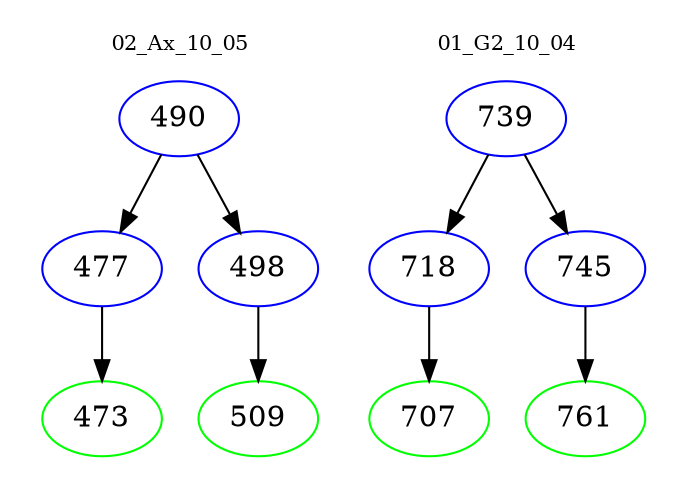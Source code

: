 digraph{
subgraph cluster_0 {
color = white
label = "02_Ax_10_05";
fontsize=10;
T0_490 [label="490", color="blue"]
T0_490 -> T0_477 [color="black"]
T0_477 [label="477", color="blue"]
T0_477 -> T0_473 [color="black"]
T0_473 [label="473", color="green"]
T0_490 -> T0_498 [color="black"]
T0_498 [label="498", color="blue"]
T0_498 -> T0_509 [color="black"]
T0_509 [label="509", color="green"]
}
subgraph cluster_1 {
color = white
label = "01_G2_10_04";
fontsize=10;
T1_739 [label="739", color="blue"]
T1_739 -> T1_718 [color="black"]
T1_718 [label="718", color="blue"]
T1_718 -> T1_707 [color="black"]
T1_707 [label="707", color="green"]
T1_739 -> T1_745 [color="black"]
T1_745 [label="745", color="blue"]
T1_745 -> T1_761 [color="black"]
T1_761 [label="761", color="green"]
}
}
